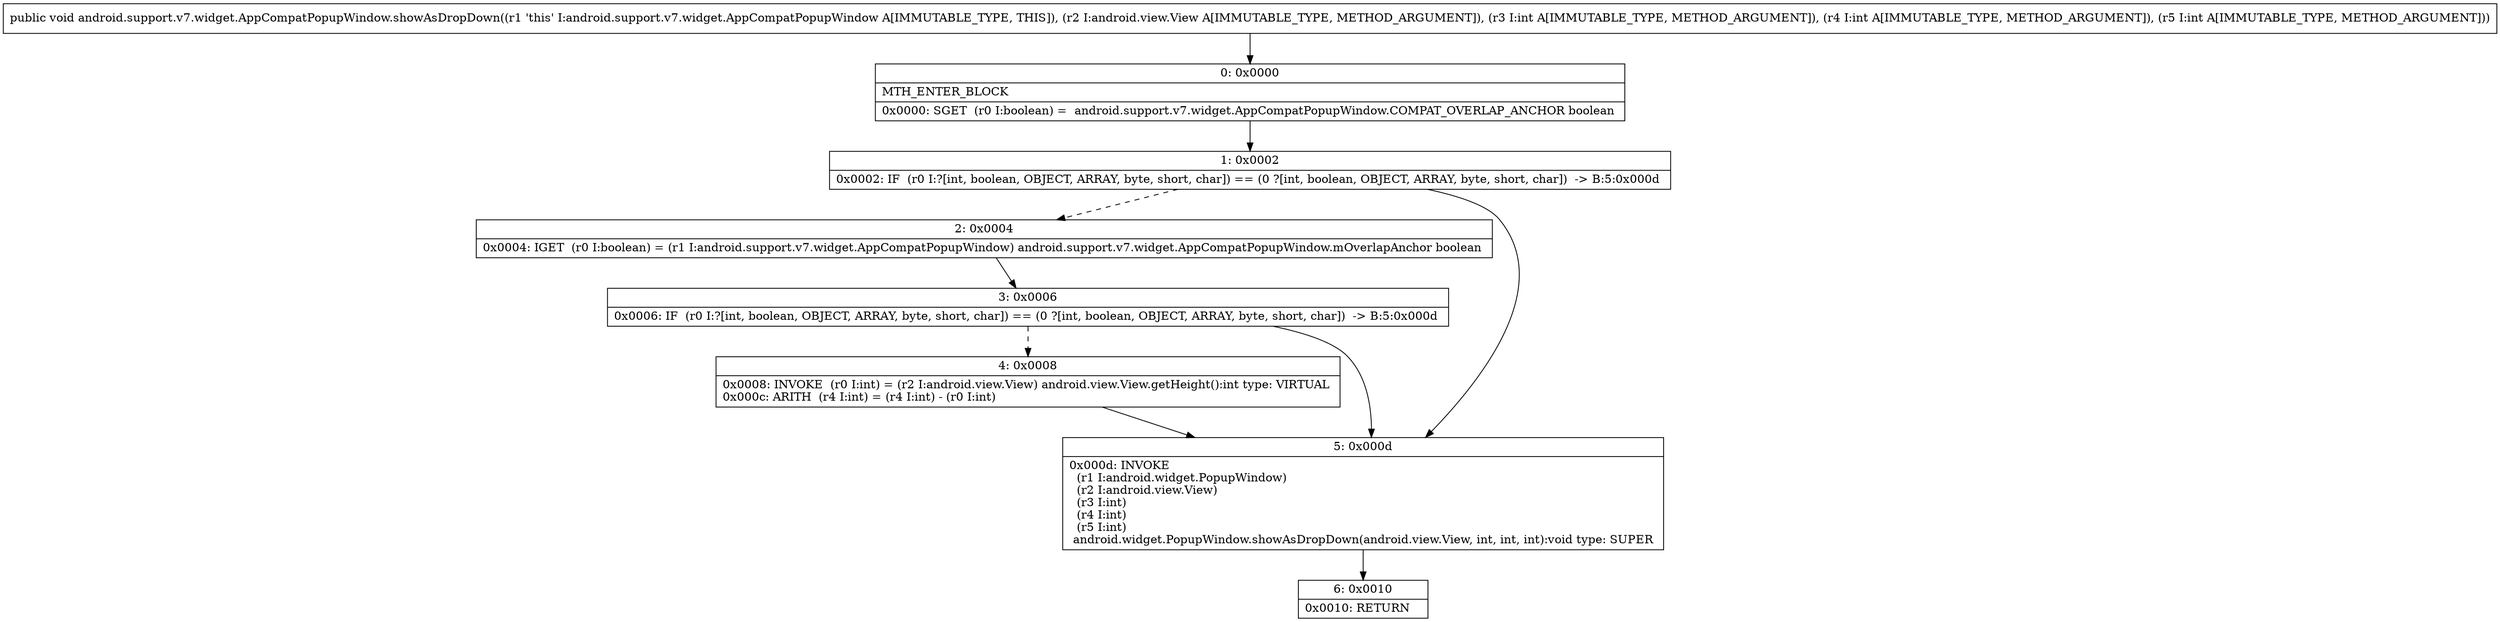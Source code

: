 digraph "CFG forandroid.support.v7.widget.AppCompatPopupWindow.showAsDropDown(Landroid\/view\/View;III)V" {
Node_0 [shape=record,label="{0\:\ 0x0000|MTH_ENTER_BLOCK\l|0x0000: SGET  (r0 I:boolean) =  android.support.v7.widget.AppCompatPopupWindow.COMPAT_OVERLAP_ANCHOR boolean \l}"];
Node_1 [shape=record,label="{1\:\ 0x0002|0x0002: IF  (r0 I:?[int, boolean, OBJECT, ARRAY, byte, short, char]) == (0 ?[int, boolean, OBJECT, ARRAY, byte, short, char])  \-\> B:5:0x000d \l}"];
Node_2 [shape=record,label="{2\:\ 0x0004|0x0004: IGET  (r0 I:boolean) = (r1 I:android.support.v7.widget.AppCompatPopupWindow) android.support.v7.widget.AppCompatPopupWindow.mOverlapAnchor boolean \l}"];
Node_3 [shape=record,label="{3\:\ 0x0006|0x0006: IF  (r0 I:?[int, boolean, OBJECT, ARRAY, byte, short, char]) == (0 ?[int, boolean, OBJECT, ARRAY, byte, short, char])  \-\> B:5:0x000d \l}"];
Node_4 [shape=record,label="{4\:\ 0x0008|0x0008: INVOKE  (r0 I:int) = (r2 I:android.view.View) android.view.View.getHeight():int type: VIRTUAL \l0x000c: ARITH  (r4 I:int) = (r4 I:int) \- (r0 I:int) \l}"];
Node_5 [shape=record,label="{5\:\ 0x000d|0x000d: INVOKE  \l  (r1 I:android.widget.PopupWindow)\l  (r2 I:android.view.View)\l  (r3 I:int)\l  (r4 I:int)\l  (r5 I:int)\l android.widget.PopupWindow.showAsDropDown(android.view.View, int, int, int):void type: SUPER \l}"];
Node_6 [shape=record,label="{6\:\ 0x0010|0x0010: RETURN   \l}"];
MethodNode[shape=record,label="{public void android.support.v7.widget.AppCompatPopupWindow.showAsDropDown((r1 'this' I:android.support.v7.widget.AppCompatPopupWindow A[IMMUTABLE_TYPE, THIS]), (r2 I:android.view.View A[IMMUTABLE_TYPE, METHOD_ARGUMENT]), (r3 I:int A[IMMUTABLE_TYPE, METHOD_ARGUMENT]), (r4 I:int A[IMMUTABLE_TYPE, METHOD_ARGUMENT]), (r5 I:int A[IMMUTABLE_TYPE, METHOD_ARGUMENT])) }"];
MethodNode -> Node_0;
Node_0 -> Node_1;
Node_1 -> Node_2[style=dashed];
Node_1 -> Node_5;
Node_2 -> Node_3;
Node_3 -> Node_4[style=dashed];
Node_3 -> Node_5;
Node_4 -> Node_5;
Node_5 -> Node_6;
}

